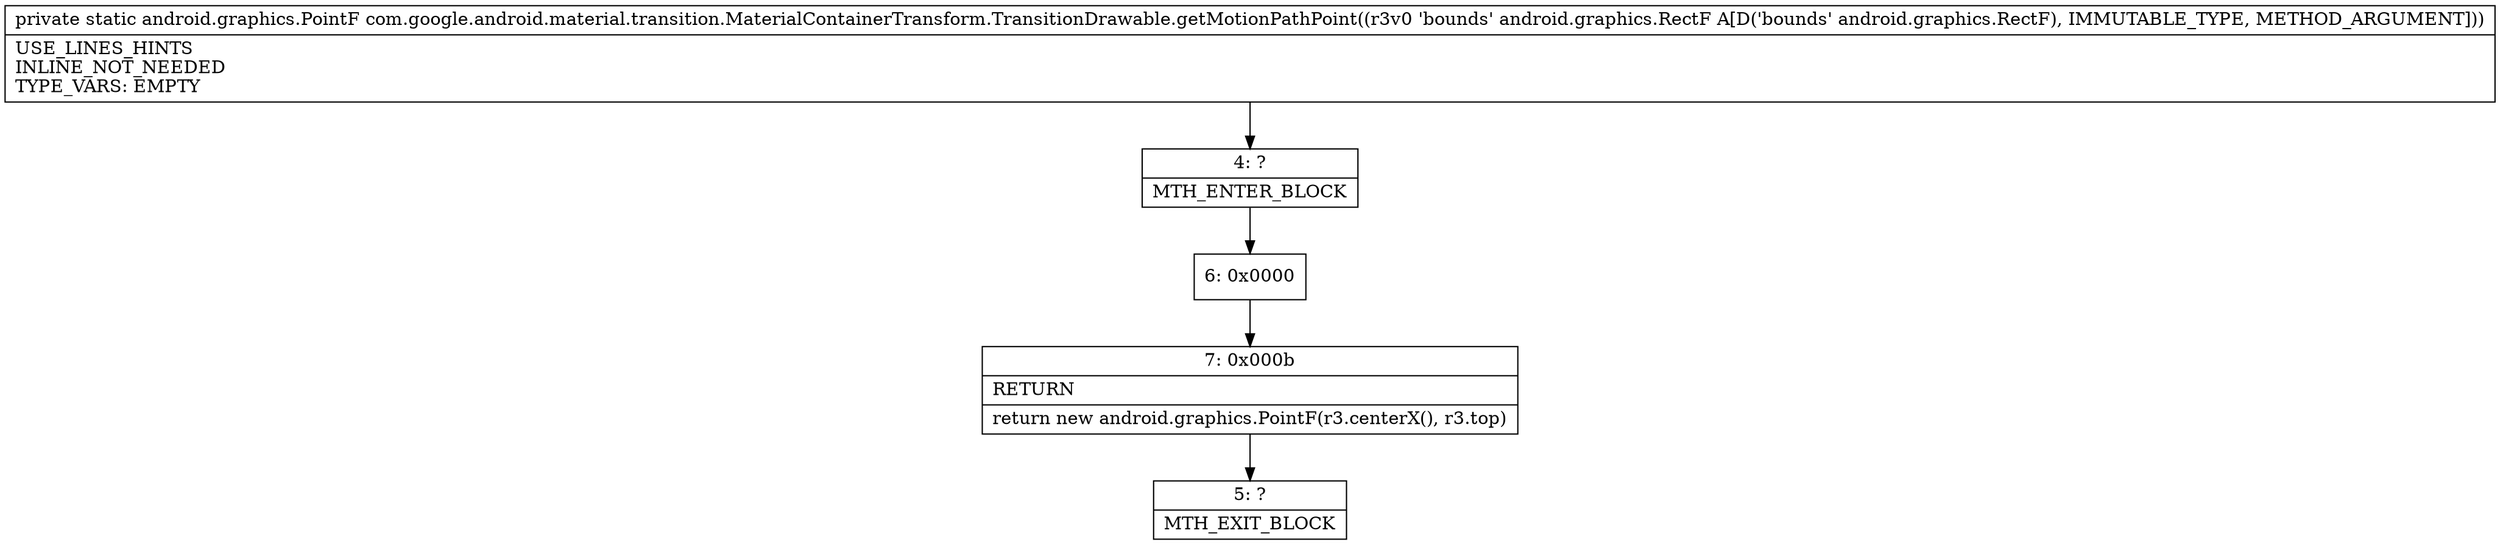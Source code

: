 digraph "CFG forcom.google.android.material.transition.MaterialContainerTransform.TransitionDrawable.getMotionPathPoint(Landroid\/graphics\/RectF;)Landroid\/graphics\/PointF;" {
Node_4 [shape=record,label="{4\:\ ?|MTH_ENTER_BLOCK\l}"];
Node_6 [shape=record,label="{6\:\ 0x0000}"];
Node_7 [shape=record,label="{7\:\ 0x000b|RETURN\l|return new android.graphics.PointF(r3.centerX(), r3.top)\l}"];
Node_5 [shape=record,label="{5\:\ ?|MTH_EXIT_BLOCK\l}"];
MethodNode[shape=record,label="{private static android.graphics.PointF com.google.android.material.transition.MaterialContainerTransform.TransitionDrawable.getMotionPathPoint((r3v0 'bounds' android.graphics.RectF A[D('bounds' android.graphics.RectF), IMMUTABLE_TYPE, METHOD_ARGUMENT]))  | USE_LINES_HINTS\lINLINE_NOT_NEEDED\lTYPE_VARS: EMPTY\l}"];
MethodNode -> Node_4;Node_4 -> Node_6;
Node_6 -> Node_7;
Node_7 -> Node_5;
}

